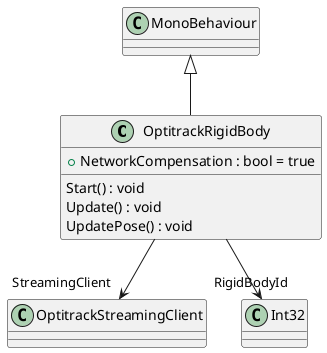 @startuml
class OptitrackRigidBody {
    + NetworkCompensation : bool = true
    Start() : void
    Update() : void
    UpdatePose() : void
}
MonoBehaviour <|-- OptitrackRigidBody
OptitrackRigidBody --> "StreamingClient" OptitrackStreamingClient
OptitrackRigidBody --> "RigidBodyId" Int32
@enduml

